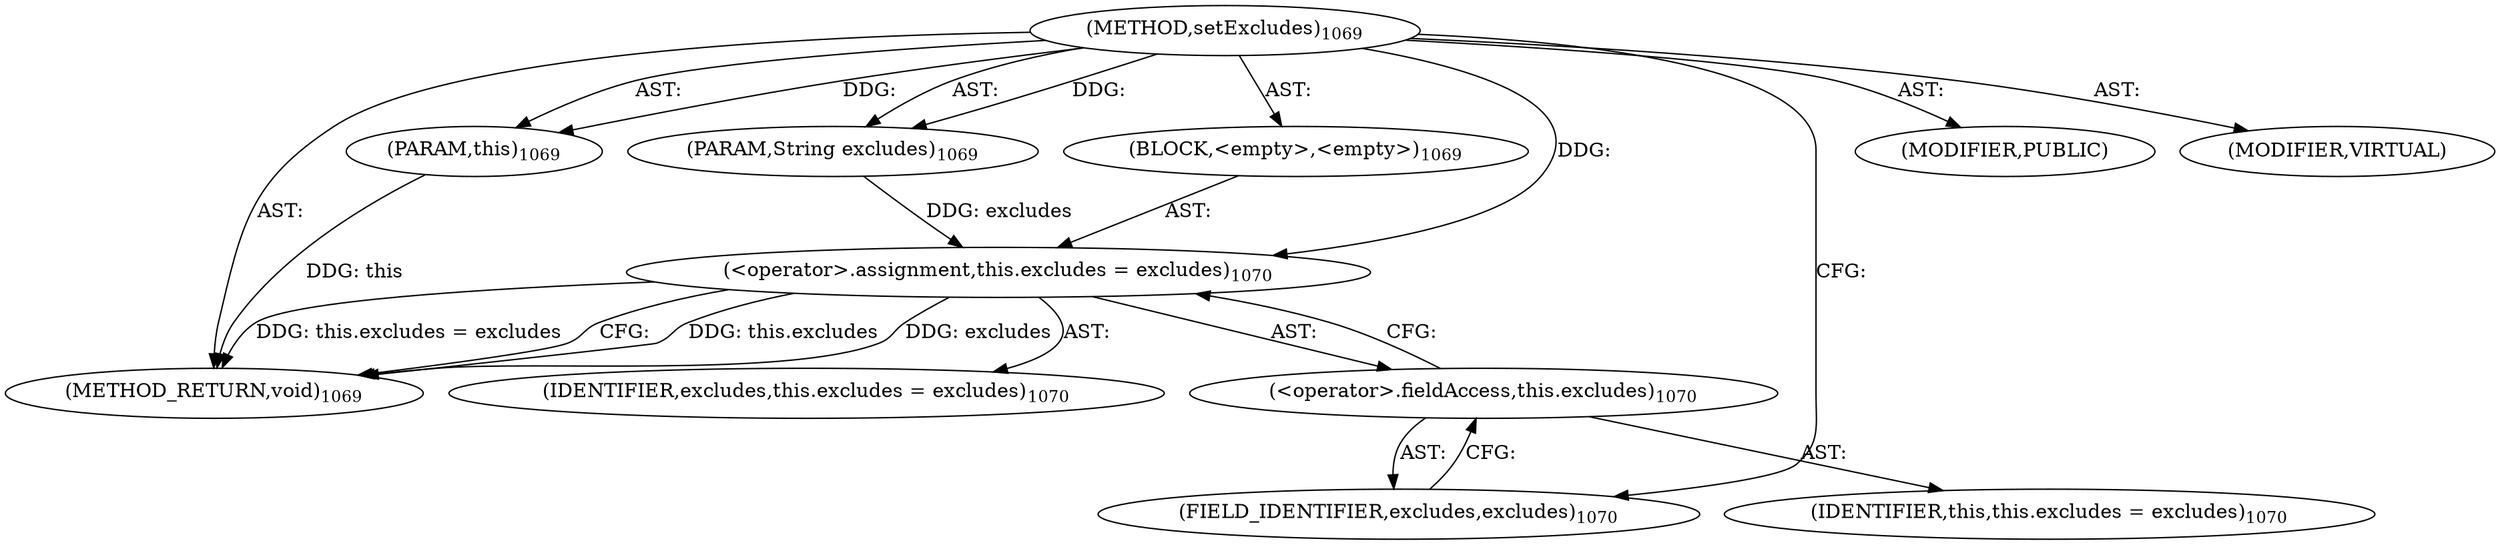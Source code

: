digraph "setExcludes" {  
"111669149735" [label = <(METHOD,setExcludes)<SUB>1069</SUB>> ]
"115964117014" [label = <(PARAM,this)<SUB>1069</SUB>> ]
"115964117076" [label = <(PARAM,String excludes)<SUB>1069</SUB>> ]
"25769803865" [label = <(BLOCK,&lt;empty&gt;,&lt;empty&gt;)<SUB>1069</SUB>> ]
"30064771521" [label = <(&lt;operator&gt;.assignment,this.excludes = excludes)<SUB>1070</SUB>> ]
"30064771522" [label = <(&lt;operator&gt;.fieldAccess,this.excludes)<SUB>1070</SUB>> ]
"68719476820" [label = <(IDENTIFIER,this,this.excludes = excludes)<SUB>1070</SUB>> ]
"55834574910" [label = <(FIELD_IDENTIFIER,excludes,excludes)<SUB>1070</SUB>> ]
"68719477134" [label = <(IDENTIFIER,excludes,this.excludes = excludes)<SUB>1070</SUB>> ]
"133143986277" [label = <(MODIFIER,PUBLIC)> ]
"133143986278" [label = <(MODIFIER,VIRTUAL)> ]
"128849018919" [label = <(METHOD_RETURN,void)<SUB>1069</SUB>> ]
  "111669149735" -> "115964117014"  [ label = "AST: "] 
  "111669149735" -> "115964117076"  [ label = "AST: "] 
  "111669149735" -> "25769803865"  [ label = "AST: "] 
  "111669149735" -> "133143986277"  [ label = "AST: "] 
  "111669149735" -> "133143986278"  [ label = "AST: "] 
  "111669149735" -> "128849018919"  [ label = "AST: "] 
  "25769803865" -> "30064771521"  [ label = "AST: "] 
  "30064771521" -> "30064771522"  [ label = "AST: "] 
  "30064771521" -> "68719477134"  [ label = "AST: "] 
  "30064771522" -> "68719476820"  [ label = "AST: "] 
  "30064771522" -> "55834574910"  [ label = "AST: "] 
  "30064771521" -> "128849018919"  [ label = "CFG: "] 
  "30064771522" -> "30064771521"  [ label = "CFG: "] 
  "55834574910" -> "30064771522"  [ label = "CFG: "] 
  "111669149735" -> "55834574910"  [ label = "CFG: "] 
  "115964117014" -> "128849018919"  [ label = "DDG: this"] 
  "30064771521" -> "128849018919"  [ label = "DDG: this.excludes"] 
  "30064771521" -> "128849018919"  [ label = "DDG: excludes"] 
  "30064771521" -> "128849018919"  [ label = "DDG: this.excludes = excludes"] 
  "111669149735" -> "115964117014"  [ label = "DDG: "] 
  "111669149735" -> "115964117076"  [ label = "DDG: "] 
  "115964117076" -> "30064771521"  [ label = "DDG: excludes"] 
  "111669149735" -> "30064771521"  [ label = "DDG: "] 
}
